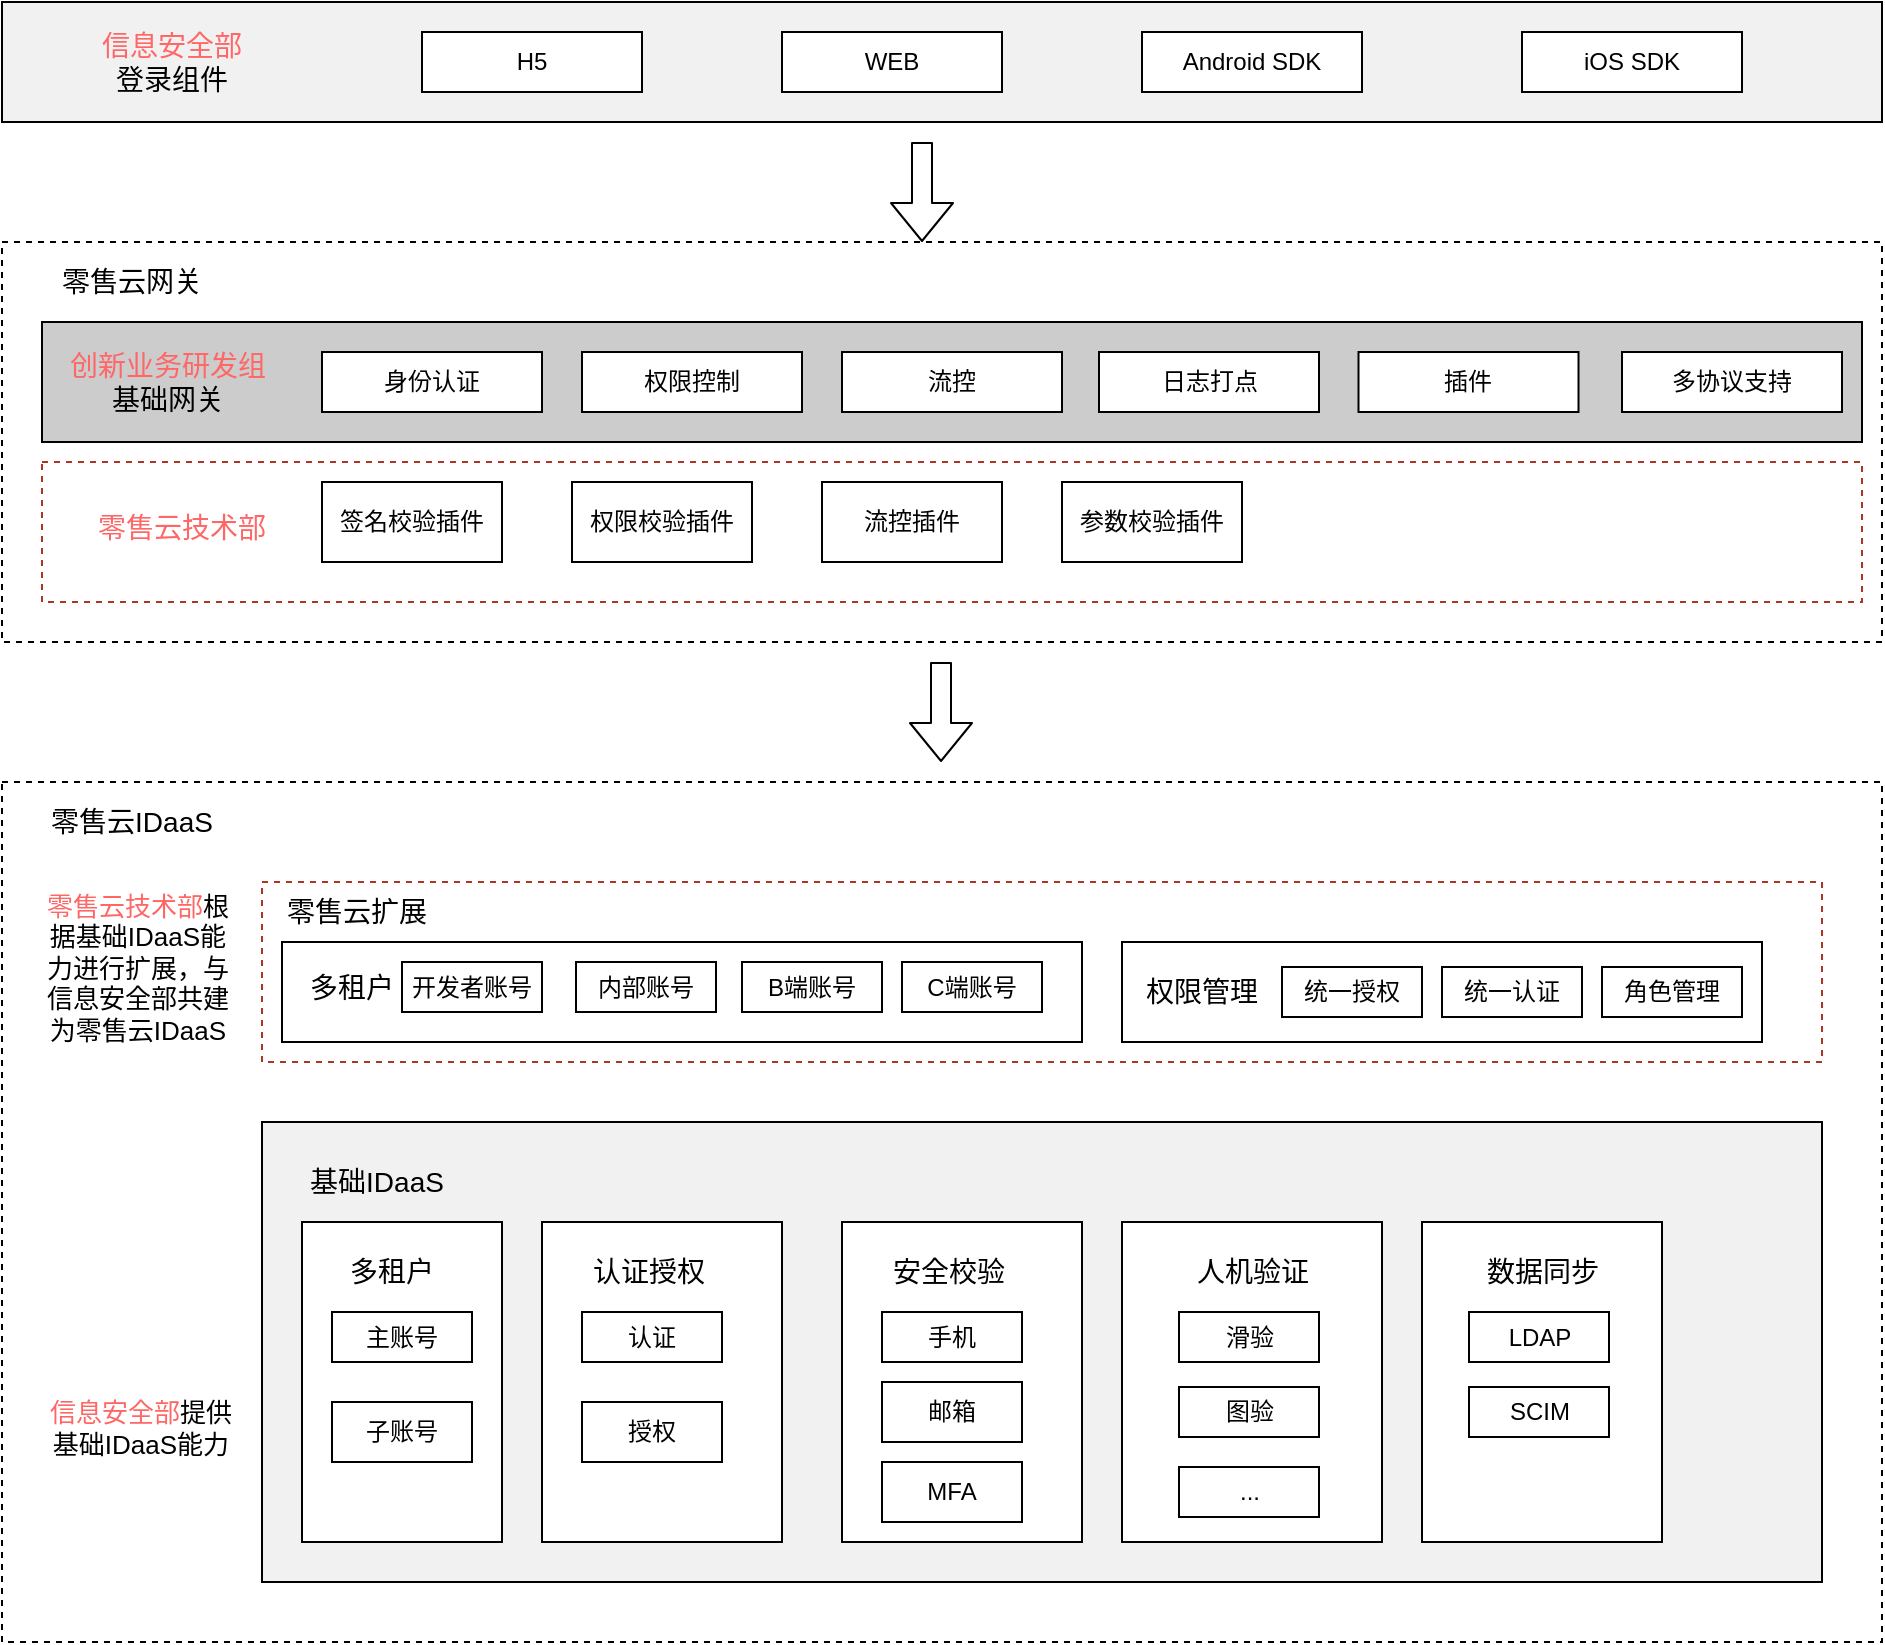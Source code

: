 <mxfile version="14.0.0" type="github">
  <diagram id="yDwkKxPdFmuVsry55Ucg" name="第 1 页">
    <mxGraphModel dx="2161" dy="714" grid="1" gridSize="10" guides="1" tooltips="1" connect="1" arrows="1" fold="1" page="1" pageScale="1" pageWidth="827" pageHeight="1169" math="0" shadow="0">
      <root>
        <mxCell id="0" />
        <mxCell id="1" parent="0" />
        <mxCell id="HAz-nXSXMQ4NGfx6ONky-98" value="" style="rounded=0;whiteSpace=wrap;html=1;fillColor=#FFFFFF;dashed=1;" vertex="1" parent="1">
          <mxGeometry x="-100" y="350" width="940" height="200" as="geometry" />
        </mxCell>
        <mxCell id="HAz-nXSXMQ4NGfx6ONky-61" value="" style="rounded=0;whiteSpace=wrap;html=1;fillColor=#FFFFFF;dashed=1;" vertex="1" parent="1">
          <mxGeometry x="-100" y="620" width="940" height="430" as="geometry" />
        </mxCell>
        <mxCell id="HAz-nXSXMQ4NGfx6ONky-42" value="" style="rounded=0;whiteSpace=wrap;html=1;dashed=1;fillColor=#FFFFFF;strokeColor=#AB3820;" vertex="1" parent="1">
          <mxGeometry x="30" y="670" width="780" height="90" as="geometry" />
        </mxCell>
        <mxCell id="HAz-nXSXMQ4NGfx6ONky-40" value="" style="rounded=0;whiteSpace=wrap;html=1;fillColor=#F2F1F2;" vertex="1" parent="1">
          <mxGeometry x="30" y="790" width="780" height="230" as="geometry" />
        </mxCell>
        <mxCell id="HAz-nXSXMQ4NGfx6ONky-17" value="" style="rounded=0;whiteSpace=wrap;html=1;" vertex="1" parent="1">
          <mxGeometry x="170" y="840" width="120" height="160" as="geometry" />
        </mxCell>
        <mxCell id="HAz-nXSXMQ4NGfx6ONky-13" value="" style="rounded=0;whiteSpace=wrap;html=1;" vertex="1" parent="1">
          <mxGeometry x="50" y="840" width="100" height="160" as="geometry" />
        </mxCell>
        <mxCell id="HAz-nXSXMQ4NGfx6ONky-8" value="主账号" style="rounded=0;whiteSpace=wrap;html=1;" vertex="1" parent="1">
          <mxGeometry x="65" y="885" width="70" height="25" as="geometry" />
        </mxCell>
        <mxCell id="HAz-nXSXMQ4NGfx6ONky-10" value="子账号" style="rounded=0;whiteSpace=wrap;html=1;" vertex="1" parent="1">
          <mxGeometry x="65" y="930" width="70" height="30" as="geometry" />
        </mxCell>
        <mxCell id="HAz-nXSXMQ4NGfx6ONky-12" value="&lt;font style=&quot;font-size: 14px&quot;&gt;多租户&lt;/font&gt;" style="text;html=1;strokeColor=none;fillColor=none;align=center;verticalAlign=middle;whiteSpace=wrap;rounded=0;" vertex="1" parent="1">
          <mxGeometry x="70" y="855" width="50" height="20" as="geometry" />
        </mxCell>
        <mxCell id="HAz-nXSXMQ4NGfx6ONky-18" value="&lt;font style=&quot;font-size: 14px&quot;&gt;认证授权&lt;/font&gt;" style="text;html=1;strokeColor=none;fillColor=none;align=center;verticalAlign=middle;whiteSpace=wrap;rounded=0;" vertex="1" parent="1">
          <mxGeometry x="190" y="855" width="67" height="20" as="geometry" />
        </mxCell>
        <mxCell id="HAz-nXSXMQ4NGfx6ONky-22" value="认证" style="rounded=0;whiteSpace=wrap;html=1;" vertex="1" parent="1">
          <mxGeometry x="190" y="885" width="70" height="25" as="geometry" />
        </mxCell>
        <mxCell id="HAz-nXSXMQ4NGfx6ONky-23" value="授权" style="rounded=0;whiteSpace=wrap;html=1;" vertex="1" parent="1">
          <mxGeometry x="190" y="930" width="70" height="30" as="geometry" />
        </mxCell>
        <mxCell id="HAz-nXSXMQ4NGfx6ONky-24" value="" style="rounded=0;whiteSpace=wrap;html=1;" vertex="1" parent="1">
          <mxGeometry x="320" y="840" width="120" height="160" as="geometry" />
        </mxCell>
        <mxCell id="HAz-nXSXMQ4NGfx6ONky-25" value="&lt;font style=&quot;font-size: 14px&quot;&gt;安全校验&lt;/font&gt;" style="text;html=1;strokeColor=none;fillColor=none;align=center;verticalAlign=middle;whiteSpace=wrap;rounded=0;" vertex="1" parent="1">
          <mxGeometry x="340" y="855" width="67" height="20" as="geometry" />
        </mxCell>
        <mxCell id="HAz-nXSXMQ4NGfx6ONky-26" value="手机" style="rounded=0;whiteSpace=wrap;html=1;" vertex="1" parent="1">
          <mxGeometry x="340" y="885" width="70" height="25" as="geometry" />
        </mxCell>
        <mxCell id="HAz-nXSXMQ4NGfx6ONky-27" value="邮箱" style="rounded=0;whiteSpace=wrap;html=1;" vertex="1" parent="1">
          <mxGeometry x="340" y="920" width="70" height="30" as="geometry" />
        </mxCell>
        <mxCell id="HAz-nXSXMQ4NGfx6ONky-28" value="MFA" style="rounded=0;whiteSpace=wrap;html=1;" vertex="1" parent="1">
          <mxGeometry x="340" y="960" width="70" height="30" as="geometry" />
        </mxCell>
        <mxCell id="HAz-nXSXMQ4NGfx6ONky-29" value="" style="rounded=0;whiteSpace=wrap;html=1;" vertex="1" parent="1">
          <mxGeometry x="460" y="840" width="130" height="160" as="geometry" />
        </mxCell>
        <mxCell id="HAz-nXSXMQ4NGfx6ONky-30" value="&lt;font style=&quot;font-size: 14px&quot;&gt;人机验证&lt;/font&gt;" style="text;html=1;strokeColor=none;fillColor=none;align=center;verticalAlign=middle;whiteSpace=wrap;rounded=0;" vertex="1" parent="1">
          <mxGeometry x="491.5" y="855" width="67" height="20" as="geometry" />
        </mxCell>
        <mxCell id="HAz-nXSXMQ4NGfx6ONky-31" value="滑验" style="rounded=0;whiteSpace=wrap;html=1;" vertex="1" parent="1">
          <mxGeometry x="488.5" y="885" width="70" height="25" as="geometry" />
        </mxCell>
        <mxCell id="HAz-nXSXMQ4NGfx6ONky-32" value="图验" style="rounded=0;whiteSpace=wrap;html=1;" vertex="1" parent="1">
          <mxGeometry x="488.5" y="922.5" width="70" height="25" as="geometry" />
        </mxCell>
        <mxCell id="HAz-nXSXMQ4NGfx6ONky-34" value="" style="rounded=0;whiteSpace=wrap;html=1;" vertex="1" parent="1">
          <mxGeometry x="610" y="840" width="120" height="160" as="geometry" />
        </mxCell>
        <mxCell id="HAz-nXSXMQ4NGfx6ONky-35" value="&lt;span style=&quot;font-size: 14px&quot;&gt;数据同步&lt;/span&gt;" style="text;html=1;strokeColor=none;fillColor=none;align=center;verticalAlign=middle;whiteSpace=wrap;rounded=0;" vertex="1" parent="1">
          <mxGeometry x="636.5" y="855" width="67" height="20" as="geometry" />
        </mxCell>
        <mxCell id="HAz-nXSXMQ4NGfx6ONky-36" value="..." style="rounded=0;whiteSpace=wrap;html=1;" vertex="1" parent="1">
          <mxGeometry x="488.5" y="962.5" width="70" height="25" as="geometry" />
        </mxCell>
        <mxCell id="HAz-nXSXMQ4NGfx6ONky-37" value="LDAP" style="rounded=0;whiteSpace=wrap;html=1;" vertex="1" parent="1">
          <mxGeometry x="633.5" y="885" width="70" height="25" as="geometry" />
        </mxCell>
        <mxCell id="HAz-nXSXMQ4NGfx6ONky-38" value="SCIM" style="rounded=0;whiteSpace=wrap;html=1;" vertex="1" parent="1">
          <mxGeometry x="633.5" y="922.5" width="70" height="25" as="geometry" />
        </mxCell>
        <mxCell id="HAz-nXSXMQ4NGfx6ONky-41" value="&lt;font style=&quot;font-size: 14px&quot;&gt;基础IDaaS&lt;/font&gt;" style="text;html=1;strokeColor=none;fillColor=none;align=center;verticalAlign=middle;whiteSpace=wrap;rounded=0;dashed=1;" vertex="1" parent="1">
          <mxGeometry x="50" y="810" width="75" height="20" as="geometry" />
        </mxCell>
        <mxCell id="HAz-nXSXMQ4NGfx6ONky-44" value="" style="rounded=0;whiteSpace=wrap;html=1;" vertex="1" parent="1">
          <mxGeometry x="40" y="700" width="400" height="50" as="geometry" />
        </mxCell>
        <mxCell id="HAz-nXSXMQ4NGfx6ONky-45" value="&lt;font style=&quot;font-size: 14px&quot;&gt;多租户&lt;/font&gt;" style="text;html=1;strokeColor=none;fillColor=none;align=center;verticalAlign=middle;whiteSpace=wrap;rounded=0;" vertex="1" parent="1">
          <mxGeometry x="50" y="712.5" width="50" height="20" as="geometry" />
        </mxCell>
        <mxCell id="HAz-nXSXMQ4NGfx6ONky-46" value="开发者账号" style="rounded=0;whiteSpace=wrap;html=1;" vertex="1" parent="1">
          <mxGeometry x="100" y="710" width="70" height="25" as="geometry" />
        </mxCell>
        <mxCell id="HAz-nXSXMQ4NGfx6ONky-47" value="B端账号" style="rounded=0;whiteSpace=wrap;html=1;" vertex="1" parent="1">
          <mxGeometry x="270" y="710" width="70" height="25" as="geometry" />
        </mxCell>
        <mxCell id="HAz-nXSXMQ4NGfx6ONky-48" value="C端账号" style="rounded=0;whiteSpace=wrap;html=1;" vertex="1" parent="1">
          <mxGeometry x="350" y="710" width="70" height="25" as="geometry" />
        </mxCell>
        <mxCell id="HAz-nXSXMQ4NGfx6ONky-49" value="内部账号" style="rounded=0;whiteSpace=wrap;html=1;" vertex="1" parent="1">
          <mxGeometry x="187" y="710" width="70" height="25" as="geometry" />
        </mxCell>
        <mxCell id="HAz-nXSXMQ4NGfx6ONky-50" value="" style="rounded=0;whiteSpace=wrap;html=1;" vertex="1" parent="1">
          <mxGeometry x="460" y="700" width="320" height="50" as="geometry" />
        </mxCell>
        <mxCell id="HAz-nXSXMQ4NGfx6ONky-51" value="&lt;font style=&quot;font-size: 14px&quot;&gt;权限管理&lt;/font&gt;" style="text;html=1;strokeColor=none;fillColor=none;align=center;verticalAlign=middle;whiteSpace=wrap;rounded=0;" vertex="1" parent="1">
          <mxGeometry x="470" y="715" width="60" height="20" as="geometry" />
        </mxCell>
        <mxCell id="HAz-nXSXMQ4NGfx6ONky-52" value="统一授权" style="rounded=0;whiteSpace=wrap;html=1;" vertex="1" parent="1">
          <mxGeometry x="540" y="712.5" width="70" height="25" as="geometry" />
        </mxCell>
        <mxCell id="HAz-nXSXMQ4NGfx6ONky-55" value="统一认证" style="rounded=0;whiteSpace=wrap;html=1;" vertex="1" parent="1">
          <mxGeometry x="620" y="712.5" width="70" height="25" as="geometry" />
        </mxCell>
        <mxCell id="HAz-nXSXMQ4NGfx6ONky-59" value="角色管理" style="rounded=0;whiteSpace=wrap;html=1;" vertex="1" parent="1">
          <mxGeometry x="700" y="712.5" width="70" height="25" as="geometry" />
        </mxCell>
        <mxCell id="HAz-nXSXMQ4NGfx6ONky-60" value="" style="rounded=0;whiteSpace=wrap;html=1;fillColor=#F2F1F2;" vertex="1" parent="1">
          <mxGeometry x="-100" y="230" width="940" height="60" as="geometry" />
        </mxCell>
        <mxCell id="HAz-nXSXMQ4NGfx6ONky-62" value="&lt;font style=&quot;font-size: 14px&quot;&gt;零售云IDaaS&lt;/font&gt;" style="text;html=1;strokeColor=none;fillColor=none;align=center;verticalAlign=middle;whiteSpace=wrap;rounded=0;dashed=1;" vertex="1" parent="1">
          <mxGeometry x="-90" y="630" width="110" height="20" as="geometry" />
        </mxCell>
        <mxCell id="HAz-nXSXMQ4NGfx6ONky-63" value="&lt;font style=&quot;font-size: 13px&quot;&gt;&lt;font color=&quot;#ff6666&quot; style=&quot;font-size: 13px&quot;&gt;零售云技术部&lt;/font&gt;根据基础IDaaS能力进行扩展，与信息安全部共建为零售云IDaaS&lt;/font&gt;" style="text;html=1;strokeColor=none;fillColor=none;align=center;verticalAlign=middle;whiteSpace=wrap;rounded=0;dashed=1;" vertex="1" parent="1">
          <mxGeometry x="-82.5" y="687.5" width="100" height="50" as="geometry" />
        </mxCell>
        <mxCell id="HAz-nXSXMQ4NGfx6ONky-65" value="&lt;font style=&quot;font-size: 13px&quot;&gt;&lt;font color=&quot;#ff6666&quot; style=&quot;font-size: 13px&quot;&gt;信息安全部&lt;/font&gt;提供基础IDaaS能力&lt;/font&gt;" style="text;html=1;strokeColor=none;fillColor=none;align=center;verticalAlign=middle;whiteSpace=wrap;rounded=0;dashed=1;" vertex="1" parent="1">
          <mxGeometry x="-82.5" y="927.5" width="102.5" height="30" as="geometry" />
        </mxCell>
        <mxCell id="HAz-nXSXMQ4NGfx6ONky-75" value="" style="rounded=0;whiteSpace=wrap;html=1;fillColor=#CCCCCC;" vertex="1" parent="1">
          <mxGeometry x="-80" y="390" width="910" height="60" as="geometry" />
        </mxCell>
        <mxCell id="HAz-nXSXMQ4NGfx6ONky-76" value="H5" style="rounded=0;whiteSpace=wrap;html=1;fillColor=#FFFFFF;" vertex="1" parent="1">
          <mxGeometry x="110" y="245" width="110" height="30" as="geometry" />
        </mxCell>
        <mxCell id="HAz-nXSXMQ4NGfx6ONky-77" value="WEB" style="rounded=0;whiteSpace=wrap;html=1;fillColor=#FFFFFF;" vertex="1" parent="1">
          <mxGeometry x="290" y="245" width="110" height="30" as="geometry" />
        </mxCell>
        <mxCell id="HAz-nXSXMQ4NGfx6ONky-78" value="Android SDK" style="rounded=0;whiteSpace=wrap;html=1;fillColor=#FFFFFF;" vertex="1" parent="1">
          <mxGeometry x="470" y="245" width="110" height="30" as="geometry" />
        </mxCell>
        <mxCell id="HAz-nXSXMQ4NGfx6ONky-79" value="iOS SDK" style="rounded=0;whiteSpace=wrap;html=1;fillColor=#FFFFFF;" vertex="1" parent="1">
          <mxGeometry x="660" y="245" width="110" height="30" as="geometry" />
        </mxCell>
        <mxCell id="HAz-nXSXMQ4NGfx6ONky-82" value="&lt;font style=&quot;font-size: 14px&quot;&gt;&lt;font color=&quot;#ff6666&quot;&gt;信息安全部&lt;/font&gt;&lt;br&gt;登录组件&lt;/font&gt;" style="text;html=1;strokeColor=none;fillColor=none;align=center;verticalAlign=middle;whiteSpace=wrap;rounded=0;dashed=1;" vertex="1" parent="1">
          <mxGeometry x="-70" y="250" width="110" height="20" as="geometry" />
        </mxCell>
        <mxCell id="HAz-nXSXMQ4NGfx6ONky-83" value="&lt;font style=&quot;font-size: 14px&quot;&gt;零售云扩展&lt;/font&gt;" style="text;html=1;strokeColor=none;fillColor=none;align=center;verticalAlign=middle;whiteSpace=wrap;rounded=0;dashed=1;" vertex="1" parent="1">
          <mxGeometry x="40" y="675" width="75" height="20" as="geometry" />
        </mxCell>
        <mxCell id="HAz-nXSXMQ4NGfx6ONky-84" value="&lt;font&gt;&lt;span style=&quot;font-size: 14px&quot;&gt;&lt;font color=&quot;#ff6666&quot;&gt;创新业务研发组&lt;/font&gt;&lt;/span&gt;&lt;br&gt;&lt;span style=&quot;font-size: 14px&quot;&gt;基础网关&lt;/span&gt;&lt;/font&gt;" style="text;html=1;strokeColor=none;fillColor=none;align=center;verticalAlign=middle;whiteSpace=wrap;rounded=0;dashed=1;" vertex="1" parent="1">
          <mxGeometry x="-71.75" y="410" width="110" height="20" as="geometry" />
        </mxCell>
        <mxCell id="HAz-nXSXMQ4NGfx6ONky-85" value="身份认证" style="rounded=0;whiteSpace=wrap;html=1;fillColor=#FFFFFF;" vertex="1" parent="1">
          <mxGeometry x="60" y="405" width="110" height="30" as="geometry" />
        </mxCell>
        <mxCell id="HAz-nXSXMQ4NGfx6ONky-86" value="权限控制" style="rounded=0;whiteSpace=wrap;html=1;fillColor=#FFFFFF;" vertex="1" parent="1">
          <mxGeometry x="190" y="405" width="110" height="30" as="geometry" />
        </mxCell>
        <mxCell id="HAz-nXSXMQ4NGfx6ONky-87" value="流控" style="rounded=0;whiteSpace=wrap;html=1;fillColor=#FFFFFF;" vertex="1" parent="1">
          <mxGeometry x="320" y="405" width="110" height="30" as="geometry" />
        </mxCell>
        <mxCell id="HAz-nXSXMQ4NGfx6ONky-88" value="日志打点" style="rounded=0;whiteSpace=wrap;html=1;fillColor=#FFFFFF;" vertex="1" parent="1">
          <mxGeometry x="448.5" y="405" width="110" height="30" as="geometry" />
        </mxCell>
        <mxCell id="HAz-nXSXMQ4NGfx6ONky-91" value="插件" style="rounded=0;whiteSpace=wrap;html=1;fillColor=#FFFFFF;" vertex="1" parent="1">
          <mxGeometry x="578.25" y="405" width="110" height="30" as="geometry" />
        </mxCell>
        <mxCell id="HAz-nXSXMQ4NGfx6ONky-94" value="" style="shape=flexArrow;endArrow=classic;html=1;" edge="1" parent="1">
          <mxGeometry width="50" height="50" relative="1" as="geometry">
            <mxPoint x="360" y="300" as="sourcePoint" />
            <mxPoint x="360" y="350" as="targetPoint" />
          </mxGeometry>
        </mxCell>
        <mxCell id="HAz-nXSXMQ4NGfx6ONky-95" value="" style="shape=flexArrow;endArrow=classic;html=1;" edge="1" parent="1">
          <mxGeometry width="50" height="50" relative="1" as="geometry">
            <mxPoint x="369.5" y="560" as="sourcePoint" />
            <mxPoint x="369.5" y="610" as="targetPoint" />
          </mxGeometry>
        </mxCell>
        <mxCell id="HAz-nXSXMQ4NGfx6ONky-96" value="多协议支持" style="rounded=0;whiteSpace=wrap;html=1;fillColor=#FFFFFF;" vertex="1" parent="1">
          <mxGeometry x="710" y="405" width="110" height="30" as="geometry" />
        </mxCell>
        <mxCell id="HAz-nXSXMQ4NGfx6ONky-100" value="" style="rounded=0;whiteSpace=wrap;html=1;dashed=1;fillColor=#FFFFFF;strokeColor=#AB3820;" vertex="1" parent="1">
          <mxGeometry x="-80" y="460" width="910" height="70" as="geometry" />
        </mxCell>
        <mxCell id="HAz-nXSXMQ4NGfx6ONky-101" value="签名校验插件" style="rounded=0;whiteSpace=wrap;html=1;" vertex="1" parent="1">
          <mxGeometry x="60" y="470" width="90" height="40" as="geometry" />
        </mxCell>
        <mxCell id="HAz-nXSXMQ4NGfx6ONky-102" value="流控插件" style="rounded=0;whiteSpace=wrap;html=1;" vertex="1" parent="1">
          <mxGeometry x="310" y="470" width="90" height="40" as="geometry" />
        </mxCell>
        <mxCell id="HAz-nXSXMQ4NGfx6ONky-103" value="参数校验插件" style="rounded=0;whiteSpace=wrap;html=1;" vertex="1" parent="1">
          <mxGeometry x="430" y="470" width="90" height="40" as="geometry" />
        </mxCell>
        <mxCell id="HAz-nXSXMQ4NGfx6ONky-104" value="权限校验插件" style="rounded=0;whiteSpace=wrap;html=1;" vertex="1" parent="1">
          <mxGeometry x="185" y="470" width="90" height="40" as="geometry" />
        </mxCell>
        <mxCell id="HAz-nXSXMQ4NGfx6ONky-105" value="&lt;font&gt;&lt;span style=&quot;font-size: 14px&quot;&gt;&lt;font color=&quot;#ff6666&quot;&gt;零售云技术部&lt;/font&gt;&lt;/span&gt;&lt;br&gt;&lt;br&gt;&lt;/font&gt;" style="text;html=1;strokeColor=none;fillColor=none;align=center;verticalAlign=middle;whiteSpace=wrap;rounded=0;dashed=1;" vertex="1" parent="1">
          <mxGeometry x="-70" y="490" width="120" height="20" as="geometry" />
        </mxCell>
        <mxCell id="HAz-nXSXMQ4NGfx6ONky-106" value="&lt;font style=&quot;font-size: 14px&quot;&gt;零售云网关&lt;/font&gt;" style="text;html=1;strokeColor=none;fillColor=none;align=center;verticalAlign=middle;whiteSpace=wrap;rounded=0;dashed=1;" vertex="1" parent="1">
          <mxGeometry x="-90" y="360" width="110" height="20" as="geometry" />
        </mxCell>
      </root>
    </mxGraphModel>
  </diagram>
</mxfile>
